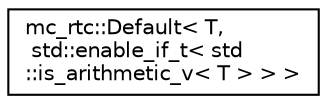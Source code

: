 digraph "Graphical Class Hierarchy"
{
 // INTERACTIVE_SVG=YES
 // LATEX_PDF_SIZE
  edge [fontname="Helvetica",fontsize="10",labelfontname="Helvetica",labelfontsize="10"];
  node [fontname="Helvetica",fontsize="10",shape=record];
  rankdir="LR";
  Node0 [label="mc_rtc::Default\< T,\l std::enable_if_t\< std\l::is_arithmetic_v\< T \> \> \>",height=0.2,width=0.4,color="black", fillcolor="white", style="filled",URL="$structmc__rtc_1_1Default_3_01T_00_01std_1_1enable__if__t_3_01std_1_1is__arithmetic__v_3_01T_01_4_01_4_01_4.html",tooltip=" "];
}
